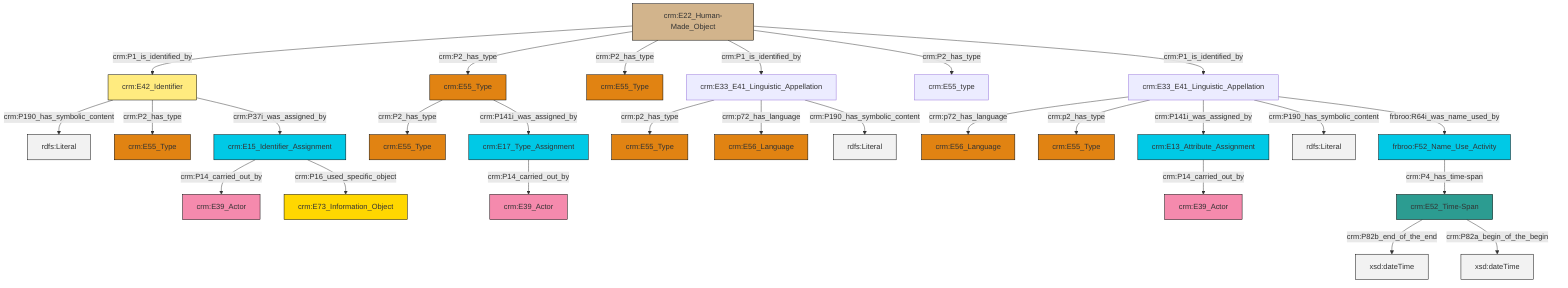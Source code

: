 graph TD
classDef Literal fill:#f2f2f2,stroke:#000000;
classDef CRM_Entity fill:#FFFFFF,stroke:#000000;
classDef Temporal_Entity fill:#00C9E6, stroke:#000000;
classDef Type fill:#E18312, stroke:#000000;
classDef Time-Span fill:#2C9C91, stroke:#000000;
classDef Appellation fill:#FFEB7F, stroke:#000000;
classDef Place fill:#008836, stroke:#000000;
classDef Persistent_Item fill:#B266B2, stroke:#000000;
classDef Conceptual_Object fill:#FFD700, stroke:#000000;
classDef Physical_Thing fill:#D2B48C, stroke:#000000;
classDef Actor fill:#f58aad, stroke:#000000;
classDef PC_Classes fill:#4ce600, stroke:#000000;
classDef Multi fill:#cccccc,stroke:#000000;

2["crm:E42_Identifier"]:::Appellation -->|crm:P190_has_symbolic_content| 3[rdfs:Literal]:::Literal
4["crm:E52_Time-Span"]:::Time-Span -->|crm:P82b_end_of_the_end| 6[xsd:dateTime]:::Literal
7["crm:E22_Human-Made_Object"]:::Physical_Thing -->|crm:P1_is_identified_by| 2["crm:E42_Identifier"]:::Appellation
7["crm:E22_Human-Made_Object"]:::Physical_Thing -->|crm:P2_has_type| 8["crm:E55_Type"]:::Type
13["crm:E33_E41_Linguistic_Appellation"]:::Default -->|crm:p72_has_language| 14["crm:E56_Language"]:::Type
2["crm:E42_Identifier"]:::Appellation -->|crm:P2_has_type| 15["crm:E55_Type"]:::Type
8["crm:E55_Type"]:::Type -->|crm:P2_has_type| 16["crm:E55_Type"]:::Type
25["crm:E13_Attribute_Assignment"]:::Temporal_Entity -->|crm:P14_carried_out_by| 26["crm:E39_Actor"]:::Actor
0["frbroo:F52_Name_Use_Activity"]:::Temporal_Entity -->|crm:P4_has_time-span| 4["crm:E52_Time-Span"]:::Time-Span
13["crm:E33_E41_Linguistic_Appellation"]:::Default -->|crm:p2_has_type| 20["crm:E55_Type"]:::Type
13["crm:E33_E41_Linguistic_Appellation"]:::Default -->|crm:P141i_was_assigned_by| 25["crm:E13_Attribute_Assignment"]:::Temporal_Entity
7["crm:E22_Human-Made_Object"]:::Physical_Thing -->|crm:P2_has_type| 29["crm:E55_Type"]:::Type
4["crm:E52_Time-Span"]:::Time-Span -->|crm:P82a_begin_of_the_begin| 33[xsd:dateTime]:::Literal
8["crm:E55_Type"]:::Type -->|crm:P141i_was_assigned_by| 22["crm:E17_Type_Assignment"]:::Temporal_Entity
13["crm:E33_E41_Linguistic_Appellation"]:::Default -->|crm:P190_has_symbolic_content| 34[rdfs:Literal]:::Literal
7["crm:E22_Human-Made_Object"]:::Physical_Thing -->|crm:P1_is_identified_by| 18["crm:E33_E41_Linguistic_Appellation"]:::Default
7["crm:E22_Human-Made_Object"]:::Physical_Thing -->|crm:P2_has_type| 35["crm:E55_type"]:::Default
13["crm:E33_E41_Linguistic_Appellation"]:::Default -->|frbroo:R64i_was_name_used_by| 0["frbroo:F52_Name_Use_Activity"]:::Temporal_Entity
18["crm:E33_E41_Linguistic_Appellation"]:::Default -->|crm:p2_has_type| 9["crm:E55_Type"]:::Type
40["crm:E15_Identifier_Assignment"]:::Temporal_Entity -->|crm:P14_carried_out_by| 31["crm:E39_Actor"]:::Actor
22["crm:E17_Type_Assignment"]:::Temporal_Entity -->|crm:P14_carried_out_by| 11["crm:E39_Actor"]:::Actor
40["crm:E15_Identifier_Assignment"]:::Temporal_Entity -->|crm:P16_used_specific_object| 36["crm:E73_Information_Object"]:::Conceptual_Object
2["crm:E42_Identifier"]:::Appellation -->|crm:P37i_was_assigned_by| 40["crm:E15_Identifier_Assignment"]:::Temporal_Entity
18["crm:E33_E41_Linguistic_Appellation"]:::Default -->|crm:p72_has_language| 38["crm:E56_Language"]:::Type
7["crm:E22_Human-Made_Object"]:::Physical_Thing -->|crm:P1_is_identified_by| 13["crm:E33_E41_Linguistic_Appellation"]:::Default
18["crm:E33_E41_Linguistic_Appellation"]:::Default -->|crm:P190_has_symbolic_content| 47[rdfs:Literal]:::Literal